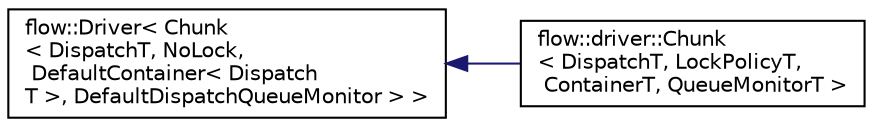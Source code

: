 digraph "Graphical Class Hierarchy"
{
 // LATEX_PDF_SIZE
  edge [fontname="Helvetica",fontsize="10",labelfontname="Helvetica",labelfontsize="10"];
  node [fontname="Helvetica",fontsize="10",shape=record];
  rankdir="LR";
  Node0 [label="flow::Driver\< Chunk\l\< DispatchT, NoLock,\l DefaultContainer\< Dispatch\lT \>, DefaultDispatchQueueMonitor \> \>",height=0.2,width=0.4,color="black", fillcolor="white", style="filled",URL="$classflow_1_1_driver.html",tooltip=" "];
  Node0 -> Node1 [dir="back",color="midnightblue",fontsize="10",style="solid",fontname="Helvetica"];
  Node1 [label="flow::driver::Chunk\l\< DispatchT, LockPolicyT,\l ContainerT, QueueMonitorT \>",height=0.2,width=0.4,color="black", fillcolor="white", style="filled",URL="$classflow_1_1driver_1_1_chunk.html",tooltip="Captures the next oldest data element."];
}
